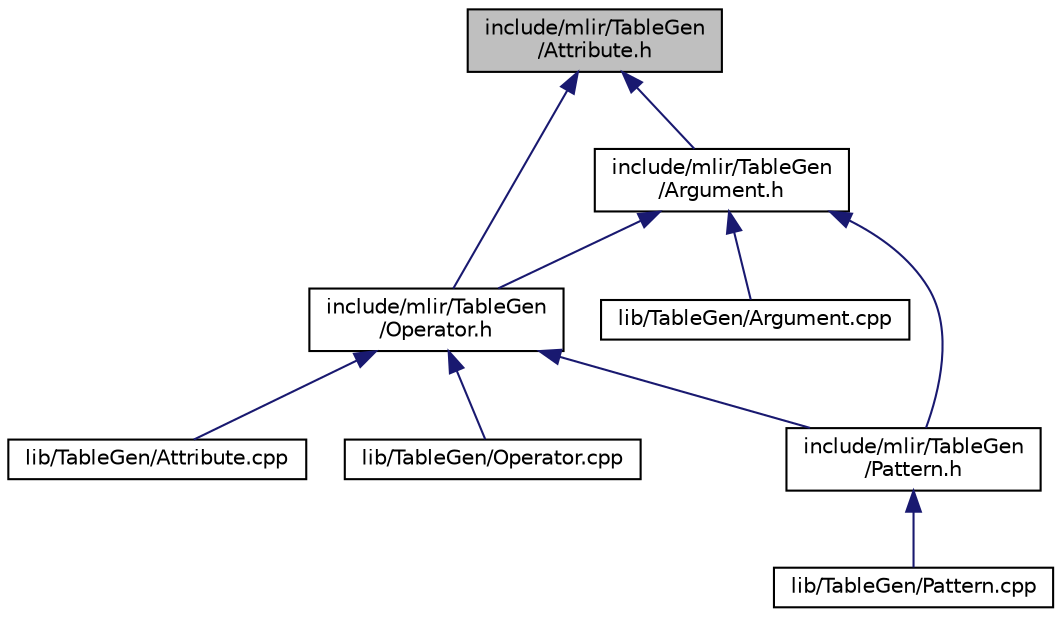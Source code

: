 digraph "include/mlir/TableGen/Attribute.h"
{
  bgcolor="transparent";
  edge [fontname="Helvetica",fontsize="10",labelfontname="Helvetica",labelfontsize="10"];
  node [fontname="Helvetica",fontsize="10",shape=record];
  Node10 [label="include/mlir/TableGen\l/Attribute.h",height=0.2,width=0.4,color="black", fillcolor="grey75", style="filled", fontcolor="black"];
  Node10 -> Node11 [dir="back",color="midnightblue",fontsize="10",style="solid",fontname="Helvetica"];
  Node11 [label="include/mlir/TableGen\l/Argument.h",height=0.2,width=0.4,color="black",URL="$Argument_8h.html"];
  Node11 -> Node12 [dir="back",color="midnightblue",fontsize="10",style="solid",fontname="Helvetica"];
  Node12 [label="include/mlir/TableGen\l/Operator.h",height=0.2,width=0.4,color="black",URL="$Operator_8h.html"];
  Node12 -> Node13 [dir="back",color="midnightblue",fontsize="10",style="solid",fontname="Helvetica"];
  Node13 [label="include/mlir/TableGen\l/Pattern.h",height=0.2,width=0.4,color="black",URL="$Pattern_8h.html"];
  Node13 -> Node14 [dir="back",color="midnightblue",fontsize="10",style="solid",fontname="Helvetica"];
  Node14 [label="lib/TableGen/Pattern.cpp",height=0.2,width=0.4,color="black",URL="$Pattern_8cpp.html"];
  Node12 -> Node15 [dir="back",color="midnightblue",fontsize="10",style="solid",fontname="Helvetica"];
  Node15 [label="lib/TableGen/Attribute.cpp",height=0.2,width=0.4,color="black",URL="$Attribute_8cpp.html"];
  Node12 -> Node16 [dir="back",color="midnightblue",fontsize="10",style="solid",fontname="Helvetica"];
  Node16 [label="lib/TableGen/Operator.cpp",height=0.2,width=0.4,color="black",URL="$Operator_8cpp.html"];
  Node11 -> Node13 [dir="back",color="midnightblue",fontsize="10",style="solid",fontname="Helvetica"];
  Node11 -> Node17 [dir="back",color="midnightblue",fontsize="10",style="solid",fontname="Helvetica"];
  Node17 [label="lib/TableGen/Argument.cpp",height=0.2,width=0.4,color="black",URL="$Argument_8cpp.html"];
  Node10 -> Node12 [dir="back",color="midnightblue",fontsize="10",style="solid",fontname="Helvetica"];
}
